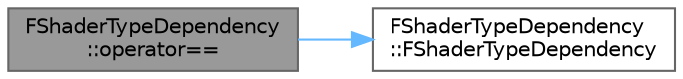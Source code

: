 digraph "FShaderTypeDependency::operator=="
{
 // INTERACTIVE_SVG=YES
 // LATEX_PDF_SIZE
  bgcolor="transparent";
  edge [fontname=Helvetica,fontsize=10,labelfontname=Helvetica,labelfontsize=10];
  node [fontname=Helvetica,fontsize=10,shape=box,height=0.2,width=0.4];
  rankdir="LR";
  Node1 [id="Node000001",label="FShaderTypeDependency\l::operator==",height=0.2,width=0.4,color="gray40", fillcolor="grey60", style="filled", fontcolor="black",tooltip=" "];
  Node1 -> Node2 [id="edge1_Node000001_Node000002",color="steelblue1",style="solid",tooltip=" "];
  Node2 [id="Node000002",label="FShaderTypeDependency\l::FShaderTypeDependency",height=0.2,width=0.4,color="grey40", fillcolor="white", style="filled",URL="$da/d7c/classFShaderTypeDependency.html#acf4a311081827868da496c55ce75d5cc",tooltip=" "];
}
